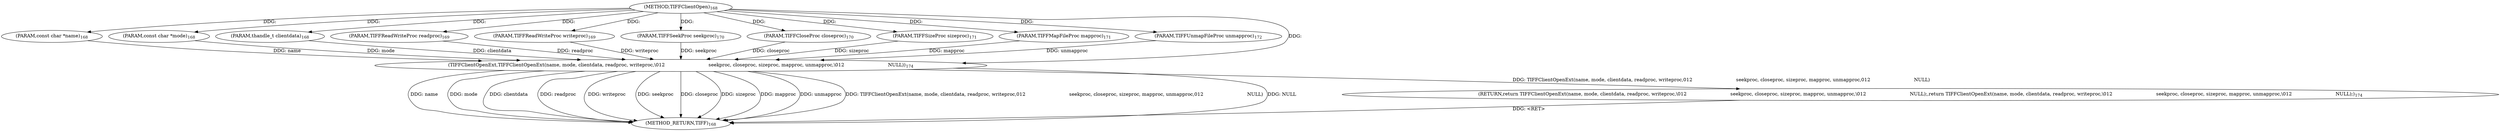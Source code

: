 digraph "TIFFClientOpen" {  
"313" [label = <(METHOD,TIFFClientOpen)<SUB>168</SUB>> ]
"338" [label = <(METHOD_RETURN,TIFF)<SUB>168</SUB>> ]
"314" [label = <(PARAM,const char *name)<SUB>168</SUB>> ]
"315" [label = <(PARAM,const char *mode)<SUB>168</SUB>> ]
"316" [label = <(PARAM,thandle_t clientdata)<SUB>168</SUB>> ]
"317" [label = <(PARAM,TIFFReadWriteProc readproc)<SUB>169</SUB>> ]
"318" [label = <(PARAM,TIFFReadWriteProc writeproc)<SUB>169</SUB>> ]
"319" [label = <(PARAM,TIFFSeekProc seekproc)<SUB>170</SUB>> ]
"320" [label = <(PARAM,TIFFCloseProc closeproc)<SUB>170</SUB>> ]
"321" [label = <(PARAM,TIFFSizeProc sizeproc)<SUB>171</SUB>> ]
"322" [label = <(PARAM,TIFFMapFileProc mapproc)<SUB>171</SUB>> ]
"323" [label = <(PARAM,TIFFUnmapFileProc unmapproc)<SUB>172</SUB>> ]
"325" [label = <(RETURN,return TIFFClientOpenExt(name, mode, clientdata, readproc, writeproc,\012                             seekproc, closeproc, sizeproc, mapproc, unmapproc,\012                             NULL);,return TIFFClientOpenExt(name, mode, clientdata, readproc, writeproc,\012                             seekproc, closeproc, sizeproc, mapproc, unmapproc,\012                             NULL);)<SUB>174</SUB>> ]
"326" [label = <(TIFFClientOpenExt,TIFFClientOpenExt(name, mode, clientdata, readproc, writeproc,\012                             seekproc, closeproc, sizeproc, mapproc, unmapproc,\012                             NULL))<SUB>174</SUB>> ]
  "325" -> "338"  [ label = "DDG: &lt;RET&gt;"] 
  "326" -> "338"  [ label = "DDG: name"] 
  "326" -> "338"  [ label = "DDG: mode"] 
  "326" -> "338"  [ label = "DDG: clientdata"] 
  "326" -> "338"  [ label = "DDG: readproc"] 
  "326" -> "338"  [ label = "DDG: writeproc"] 
  "326" -> "338"  [ label = "DDG: seekproc"] 
  "326" -> "338"  [ label = "DDG: closeproc"] 
  "326" -> "338"  [ label = "DDG: sizeproc"] 
  "326" -> "338"  [ label = "DDG: mapproc"] 
  "326" -> "338"  [ label = "DDG: unmapproc"] 
  "326" -> "338"  [ label = "DDG: TIFFClientOpenExt(name, mode, clientdata, readproc, writeproc,\012                             seekproc, closeproc, sizeproc, mapproc, unmapproc,\012                             NULL)"] 
  "326" -> "338"  [ label = "DDG: NULL"] 
  "313" -> "314"  [ label = "DDG: "] 
  "313" -> "315"  [ label = "DDG: "] 
  "313" -> "316"  [ label = "DDG: "] 
  "313" -> "317"  [ label = "DDG: "] 
  "313" -> "318"  [ label = "DDG: "] 
  "313" -> "319"  [ label = "DDG: "] 
  "313" -> "320"  [ label = "DDG: "] 
  "313" -> "321"  [ label = "DDG: "] 
  "313" -> "322"  [ label = "DDG: "] 
  "313" -> "323"  [ label = "DDG: "] 
  "326" -> "325"  [ label = "DDG: TIFFClientOpenExt(name, mode, clientdata, readproc, writeproc,\012                             seekproc, closeproc, sizeproc, mapproc, unmapproc,\012                             NULL)"] 
  "314" -> "326"  [ label = "DDG: name"] 
  "313" -> "326"  [ label = "DDG: "] 
  "315" -> "326"  [ label = "DDG: mode"] 
  "316" -> "326"  [ label = "DDG: clientdata"] 
  "317" -> "326"  [ label = "DDG: readproc"] 
  "318" -> "326"  [ label = "DDG: writeproc"] 
  "319" -> "326"  [ label = "DDG: seekproc"] 
  "320" -> "326"  [ label = "DDG: closeproc"] 
  "321" -> "326"  [ label = "DDG: sizeproc"] 
  "322" -> "326"  [ label = "DDG: mapproc"] 
  "323" -> "326"  [ label = "DDG: unmapproc"] 
}
